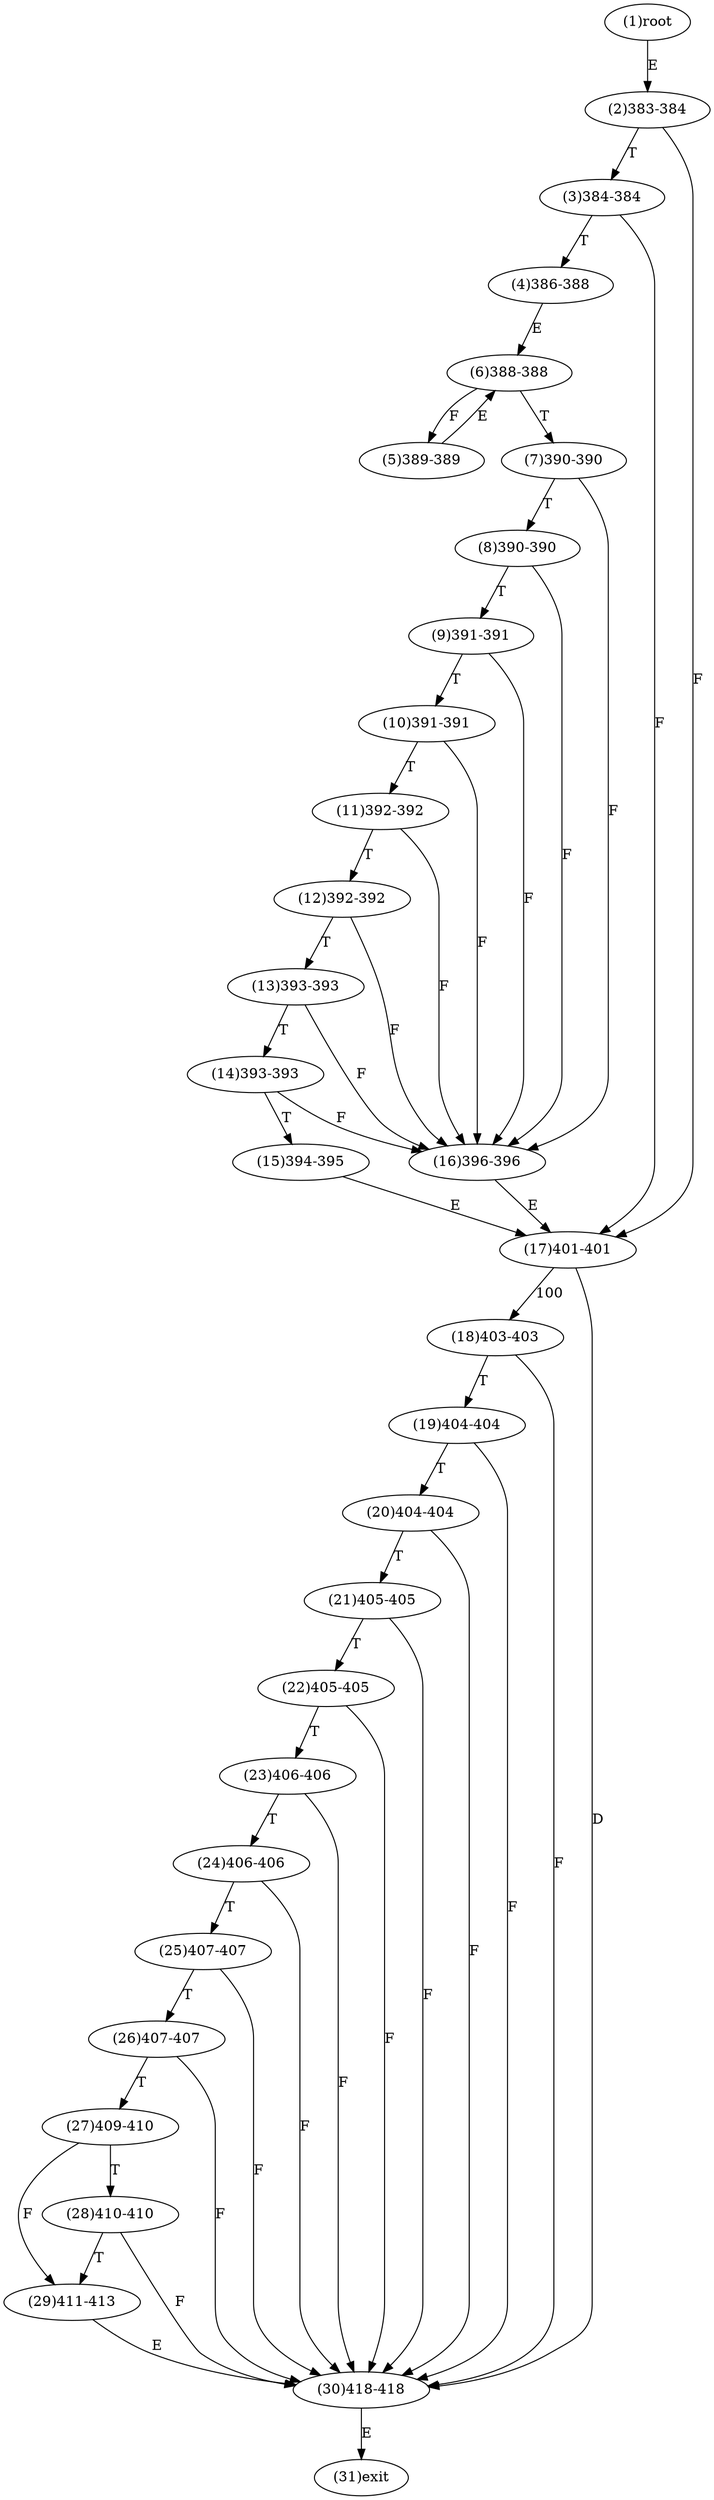 digraph "" { 
1[ label="(1)root"];
2[ label="(2)383-384"];
3[ label="(3)384-384"];
4[ label="(4)386-388"];
5[ label="(5)389-389"];
6[ label="(6)388-388"];
7[ label="(7)390-390"];
8[ label="(8)390-390"];
9[ label="(9)391-391"];
10[ label="(10)391-391"];
11[ label="(11)392-392"];
12[ label="(12)392-392"];
13[ label="(13)393-393"];
14[ label="(14)393-393"];
15[ label="(15)394-395"];
17[ label="(17)401-401"];
16[ label="(16)396-396"];
19[ label="(19)404-404"];
18[ label="(18)403-403"];
21[ label="(21)405-405"];
20[ label="(20)404-404"];
23[ label="(23)406-406"];
22[ label="(22)405-405"];
25[ label="(25)407-407"];
24[ label="(24)406-406"];
27[ label="(27)409-410"];
26[ label="(26)407-407"];
29[ label="(29)411-413"];
28[ label="(28)410-410"];
31[ label="(31)exit"];
30[ label="(30)418-418"];
1->2[ label="E"];
2->17[ label="F"];
2->3[ label="T"];
3->17[ label="F"];
3->4[ label="T"];
4->6[ label="E"];
5->6[ label="E"];
6->5[ label="F"];
6->7[ label="T"];
7->16[ label="F"];
7->8[ label="T"];
8->16[ label="F"];
8->9[ label="T"];
9->16[ label="F"];
9->10[ label="T"];
10->16[ label="F"];
10->11[ label="T"];
11->16[ label="F"];
11->12[ label="T"];
12->16[ label="F"];
12->13[ label="T"];
13->16[ label="F"];
13->14[ label="T"];
14->16[ label="F"];
14->15[ label="T"];
15->17[ label="E"];
16->17[ label="E"];
17->18[ label="100"];
17->30[ label="D"];
18->30[ label="F"];
18->19[ label="T"];
19->30[ label="F"];
19->20[ label="T"];
20->30[ label="F"];
20->21[ label="T"];
21->30[ label="F"];
21->22[ label="T"];
22->30[ label="F"];
22->23[ label="T"];
23->30[ label="F"];
23->24[ label="T"];
24->30[ label="F"];
24->25[ label="T"];
25->30[ label="F"];
25->26[ label="T"];
26->30[ label="F"];
26->27[ label="T"];
27->29[ label="F"];
27->28[ label="T"];
28->30[ label="F"];
28->29[ label="T"];
29->30[ label="E"];
30->31[ label="E"];
}